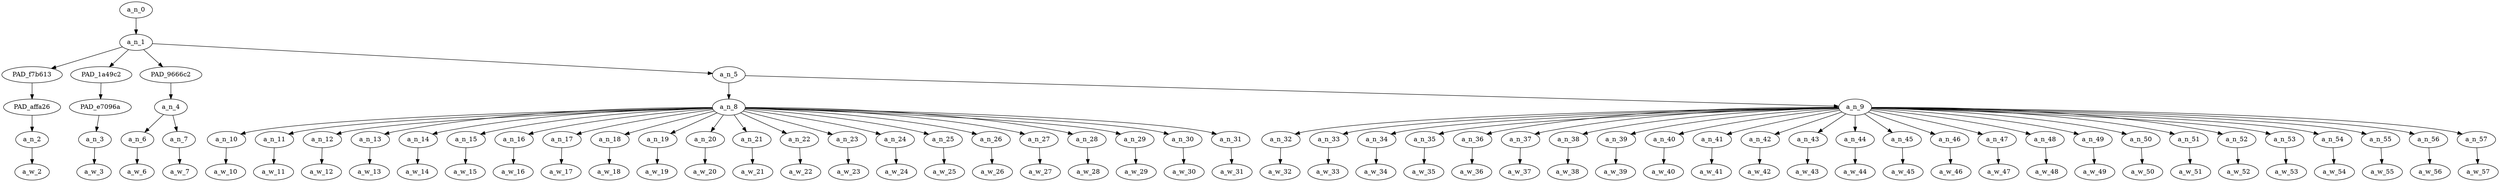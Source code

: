 strict digraph "" {
	a_n_0	[div_dir=-1,
		index=0,
		level=5,
		pos="7.5,5!",
		text_span="[0, 1, 2, 3, 4, 5, 6, 7, 8, 9, 10, 11, 12, 13, 14, 15, 16, 17, 18, 19, 20, 21, 22, 23, 24, 25, 26, 27, 28, 29, 30, 31, 32, 33, 34, \
35, 36, 37, 38, 39, 40, 41, 42, 43, 44, 45, 46, 47, 48, 49, 50, 51]",
		value=0.99999999];
	a_n_1	[div_dir=-1,
		index=0,
		level=4,
		pos="7.5,4!",
		text_span="[0, 1, 2, 3, 4, 5, 6, 7, 8, 9, 10, 11, 12, 13, 14, 15, 16, 17, 18, 19, 20, 21, 22, 23, 24, 25, 26, 27, 28, 29, 30, 31, 32, 33, 34, \
35, 36, 37, 38, 39, 40, 41, 42, 43, 44, 45, 46, 47, 48, 49, 50, 51]",
		value=0.99990825];
	a_n_0 -> a_n_1;
	PAD_f7b613	[div_dir=-1,
		index=0,
		level=3,
		pos="0.0,3!",
		text_span="[0]",
		value=0.01540627];
	a_n_1 -> PAD_f7b613;
	PAD_1a49c2	[div_dir=1,
		index=1,
		level=3,
		pos="1.0,3!",
		text_span="[1]",
		value=0.01020525];
	a_n_1 -> PAD_1a49c2;
	PAD_9666c2	[div_dir=1,
		index=2,
		level=3,
		pos="2.5,3!",
		text_span="[2, 3]",
		value=0.01736805];
	a_n_1 -> PAD_9666c2;
	a_n_5	[div_dir=-1,
		index=3,
		level=3,
		pos="26.5,3!",
		text_span="[4, 5, 6, 7, 8, 9, 10, 11, 12, 13, 14, 15, 16, 17, 18, 19, 20, 21, 22, 23, 24, 25, 26, 27, 28, 29, 30, 31, 32, 33, 34, 35, 36, 37, \
38, 39, 40, 41, 42, 43, 44, 45, 46, 47, 48, 49, 50, 51]",
		value=0.95683696];
	a_n_1 -> a_n_5;
	PAD_affa26	[div_dir=-1,
		index=0,
		level=2,
		pos="0.0,2!",
		text_span="[0]",
		value=0.01540627];
	PAD_f7b613 -> PAD_affa26;
	a_n_2	[div_dir=-1,
		index=0,
		level=1,
		pos="0.0,1!",
		text_span="[0]",
		value=0.01540627];
	PAD_affa26 -> a_n_2;
	a_w_2	[div_dir=0,
		index=0,
		level=0,
		pos="0,0!",
		text_span="[0]",
		value=tell];
	a_n_2 -> a_w_2;
	PAD_e7096a	[div_dir=1,
		index=1,
		level=2,
		pos="1.0,2!",
		text_span="[1]",
		value=0.01020525];
	PAD_1a49c2 -> PAD_e7096a;
	a_n_3	[div_dir=1,
		index=1,
		level=1,
		pos="1.0,1!",
		text_span="[1]",
		value=0.01020525];
	PAD_e7096a -> a_n_3;
	a_w_3	[div_dir=0,
		index=1,
		level=0,
		pos="1,0!",
		text_span="[1]",
		value=us];
	a_n_3 -> a_w_3;
	a_n_4	[div_dir=1,
		index=2,
		level=2,
		pos="2.5,2!",
		text_span="[2, 3]",
		value=0.01736805];
	PAD_9666c2 -> a_n_4;
	a_n_6	[div_dir=1,
		index=2,
		level=1,
		pos="2.0,1!",
		text_span="[2]",
		value=0.00762151];
	a_n_4 -> a_n_6;
	a_n_7	[div_dir=1,
		index=3,
		level=1,
		pos="3.0,1!",
		text_span="[3]",
		value=0.00968413];
	a_n_4 -> a_n_7;
	a_w_6	[div_dir=0,
		index=2,
		level=0,
		pos="2,0!",
		text_span="[2]",
		value=about];
	a_n_6 -> a_w_6;
	a_w_7	[div_dir=0,
		index=3,
		level=0,
		pos="3,0!",
		text_span="[3]",
		value=yourself];
	a_n_7 -> a_w_7;
	a_n_8	[div_dir=-1,
		index=3,
		level=2,
		pos="14.5,2!",
		text_span="[4, 5, 6, 7, 8, 9, 10, 11, 12, 13, 14, 15, 16, 17, 18, 19, 20, 21, 22, 23, 24, 25]",
		value=0.30234858];
	a_n_5 -> a_n_8;
	a_n_9	[div_dir=-1,
		index=4,
		level=2,
		pos="38.5,2!",
		text_span="[26, 27, 28, 29, 30, 31, 32, 33, 34, 35, 36, 37, 38, 39, 40, 41, 42, 43, 44, 45, 46, 47, 48, 49, 50, 51]",
		value=0.65438500];
	a_n_5 -> a_n_9;
	a_n_10	[div_dir=1,
		index=4,
		level=1,
		pos="4.0,1!",
		text_span="[4]",
		value=0.01155276];
	a_n_8 -> a_n_10;
	a_n_11	[div_dir=-1,
		index=5,
		level=1,
		pos="5.0,1!",
		text_span="[5]",
		value=0.03874638];
	a_n_8 -> a_n_11;
	a_n_12	[div_dir=-1,
		index=6,
		level=1,
		pos="6.0,1!",
		text_span="[6]",
		value=0.01446755];
	a_n_8 -> a_n_12;
	a_n_13	[div_dir=1,
		index=7,
		level=1,
		pos="7.0,1!",
		text_span="[7]",
		value=0.00957076];
	a_n_8 -> a_n_13;
	a_n_14	[div_dir=1,
		index=8,
		level=1,
		pos="8.0,1!",
		text_span="[8]",
		value=0.00992230];
	a_n_8 -> a_n_14;
	a_n_15	[div_dir=1,
		index=9,
		level=1,
		pos="9.0,1!",
		text_span="[9]",
		value=0.01078035];
	a_n_8 -> a_n_15;
	a_n_16	[div_dir=1,
		index=10,
		level=1,
		pos="10.0,1!",
		text_span="[10]",
		value=0.01107751];
	a_n_8 -> a_n_16;
	a_n_17	[div_dir=-1,
		index=11,
		level=1,
		pos="11.0,1!",
		text_span="[11]",
		value=0.02157684];
	a_n_8 -> a_n_17;
	a_n_18	[div_dir=-1,
		index=12,
		level=1,
		pos="12.0,1!",
		text_span="[12]",
		value=0.01435869];
	a_n_8 -> a_n_18;
	a_n_19	[div_dir=1,
		index=13,
		level=1,
		pos="13.0,1!",
		text_span="[13]",
		value=0.01461048];
	a_n_8 -> a_n_19;
	a_n_20	[div_dir=-1,
		index=14,
		level=1,
		pos="14.0,1!",
		text_span="[14]",
		value=0.01040004];
	a_n_8 -> a_n_20;
	a_n_21	[div_dir=-1,
		index=15,
		level=1,
		pos="15.0,1!",
		text_span="[15]",
		value=0.01277453];
	a_n_8 -> a_n_21;
	a_n_22	[div_dir=-1,
		index=16,
		level=1,
		pos="16.0,1!",
		text_span="[16]",
		value=0.01105851];
	a_n_8 -> a_n_22;
	a_n_23	[div_dir=1,
		index=17,
		level=1,
		pos="17.0,1!",
		text_span="[17]",
		value=0.01273144];
	a_n_8 -> a_n_23;
	a_n_24	[div_dir=-1,
		index=18,
		level=1,
		pos="18.0,1!",
		text_span="[18]",
		value=0.01920667];
	a_n_8 -> a_n_24;
	a_n_25	[div_dir=-1,
		index=19,
		level=1,
		pos="19.0,1!",
		text_span="[19]",
		value=0.01356570];
	a_n_8 -> a_n_25;
	a_n_26	[div_dir=-1,
		index=20,
		level=1,
		pos="20.0,1!",
		text_span="[20]",
		value=0.01067824];
	a_n_8 -> a_n_26;
	a_n_27	[div_dir=-1,
		index=21,
		level=1,
		pos="21.0,1!",
		text_span="[21]",
		value=0.00890889];
	a_n_8 -> a_n_27;
	a_n_28	[div_dir=1,
		index=22,
		level=1,
		pos="22.0,1!",
		text_span="[22]",
		value=0.01054976];
	a_n_8 -> a_n_28;
	a_n_29	[div_dir=-1,
		index=23,
		level=1,
		pos="23.0,1!",
		text_span="[23]",
		value=0.01503958];
	a_n_8 -> a_n_29;
	a_n_30	[div_dir=-1,
		index=24,
		level=1,
		pos="24.0,1!",
		text_span="[24]",
		value=0.01161471];
	a_n_8 -> a_n_30;
	a_n_31	[div_dir=-1,
		index=25,
		level=1,
		pos="25.0,1!",
		text_span="[25]",
		value=0.00910698];
	a_n_8 -> a_n_31;
	a_w_10	[div_dir=0,
		index=4,
		level=0,
		pos="4,0!",
		text_span="[4]",
		value="<number>"];
	a_n_10 -> a_w_10;
	a_w_11	[div_dir=0,
		index=5,
		level=0,
		pos="5,0!",
		text_span="[5]",
		value=pilandok];
	a_n_11 -> a_w_11;
	a_w_12	[div_dir=0,
		index=6,
		level=0,
		pos="6,0!",
		text_span="[6]",
		value="<number>1"];
	a_n_12 -> a_w_12;
	a_w_13	[div_dir=0,
		index=7,
		level=0,
		pos="7,0!",
		text_span="[7]",
		value=single];
	a_n_13 -> a_w_13;
	a_w_14	[div_dir=0,
		index=8,
		level=0,
		pos="8,0!",
		text_span="[8]",
		value=single1];
	a_n_14 -> a_w_14;
	a_w_15	[div_dir=0,
		index=9,
		level=0,
		pos="9,0!",
		text_span="[9]",
		value=double];
	a_n_15 -> a_w_15;
	a_w_16	[div_dir=0,
		index=10,
		level=0,
		pos="10,0!",
		text_span="[10]",
		value=double1];
	a_n_16 -> a_w_16;
	a_w_17	[div_dir=0,
		index=11,
		level=0,
		pos="11,0!",
		text_span="[11]",
		value="<number>2"];
	a_n_17 -> a_w_17;
	a_w_18	[div_dir=0,
		index=12,
		level=0,
		pos="12,0!",
		text_span="[12]",
		value=johnny];
	a_n_18 -> a_w_18;
	a_w_19	[div_dir=0,
		index=13,
		level=0,
		pos="13,0!",
		text_span="[13]",
		value=johnny1];
	a_n_19 -> a_w_19;
	a_w_20	[div_dir=0,
		index=14,
		level=0,
		pos="14,0!",
		text_span="[14]",
		value=yes];
	a_n_20 -> a_w_20;
	a_w_21	[div_dir=0,
		index=15,
		level=0,
		pos="15,0!",
		text_span="[15]",
		value=papa];
	a_n_21 -> a_w_21;
	a_w_22	[div_dir=0,
		index=16,
		level=0,
		pos="16,0!",
		text_span="[16]",
		value="<number>3"];
	a_n_22 -> a_w_22;
	a_w_23	[div_dir=0,
		index=17,
		level=0,
		pos="17,0!",
		text_span="[17]",
		value="<number>4"];
	a_n_23 -> a_w_23;
	a_w_24	[div_dir=0,
		index=18,
		level=0,
		pos="18,0!",
		text_span="[18]",
		value="<number>5"];
	a_n_24 -> a_w_24;
	a_w_25	[div_dir=0,
		index=19,
		level=0,
		pos="19,0!",
		text_span="[19]",
		value=twitter];
	a_n_25 -> a_w_25;
	a_w_26	[div_dir=0,
		index=20,
		level=0,
		pos="20,0!",
		text_span="[20]",
		value="<number>6"];
	a_n_26 -> a_w_26;
	a_w_27	[div_dir=0,
		index=21,
		level=0,
		pos="21,0!",
		text_span="[21]",
		value=a];
	a_n_27 -> a_w_27;
	a_w_28	[div_dir=0,
		index=22,
		level=0,
		pos="22,0!",
		text_span="[22]",
		value=oh];
	a_n_28 -> a_w_28;
	a_w_29	[div_dir=0,
		index=23,
		level=0,
		pos="23,0!",
		text_span="[23]",
		value=crush];
	a_n_29 -> a_w_29;
	a_w_30	[div_dir=0,
		index=24,
		level=0,
		pos="24,0!",
		text_span="[24]",
		value=para];
	a_n_30 -> a_w_30;
	a_w_31	[div_dir=0,
		index=25,
		level=0,
		pos="25,0!",
		text_span="[25]",
		value=may];
	a_n_31 -> a_w_31;
	a_n_32	[div_dir=1,
		index=26,
		level=1,
		pos="26.0,1!",
		text_span="[26]",
		value=0.01350732];
	a_n_9 -> a_n_32;
	a_n_33	[div_dir=1,
		index=27,
		level=1,
		pos="27.0,1!",
		text_span="[27]",
		value=0.00869611];
	a_n_9 -> a_n_33;
	a_n_34	[div_dir=-1,
		index=28,
		level=1,
		pos="28.0,1!",
		text_span="[28]",
		value=0.00926923];
	a_n_9 -> a_n_34;
	a_n_35	[div_dir=1,
		index=29,
		level=1,
		pos="29.0,1!",
		text_span="[29]",
		value=0.02843023];
	a_n_9 -> a_n_35;
	a_n_36	[div_dir=-1,
		index=30,
		level=1,
		pos="30.0,1!",
		text_span="[30]",
		value=0.02203124];
	a_n_9 -> a_n_36;
	a_n_37	[div_dir=1,
		index=31,
		level=1,
		pos="31.0,1!",
		text_span="[31]",
		value=0.06880341];
	a_n_9 -> a_n_37;
	a_n_38	[div_dir=-1,
		index=32,
		level=1,
		pos="32.0,1!",
		text_span="[32]",
		value=0.10620661];
	a_n_9 -> a_n_38;
	a_n_39	[div_dir=-1,
		index=33,
		level=1,
		pos="33.0,1!",
		text_span="[33]",
		value=0.09764482];
	a_n_9 -> a_n_39;
	a_n_40	[div_dir=1,
		index=34,
		level=1,
		pos="34.0,1!",
		text_span="[34]",
		value=0.03226773];
	a_n_9 -> a_n_40;
	a_n_41	[div_dir=1,
		index=35,
		level=1,
		pos="35.0,1!",
		text_span="[35]",
		value=0.02004697];
	a_n_9 -> a_n_41;
	a_n_42	[div_dir=1,
		index=36,
		level=1,
		pos="36.0,1!",
		text_span="[36]",
		value=0.02640510];
	a_n_9 -> a_n_42;
	a_n_43	[div_dir=1,
		index=37,
		level=1,
		pos="37.0,1!",
		text_span="[37]",
		value=0.01611688];
	a_n_9 -> a_n_43;
	a_n_44	[div_dir=-1,
		index=38,
		level=1,
		pos="38.0,1!",
		text_span="[38]",
		value=0.01026683];
	a_n_9 -> a_n_44;
	a_n_45	[div_dir=-1,
		index=39,
		level=1,
		pos="39.0,1!",
		text_span="[39]",
		value=0.01056925];
	a_n_9 -> a_n_45;
	a_n_46	[div_dir=1,
		index=40,
		level=1,
		pos="40.0,1!",
		text_span="[40]",
		value=0.01019491];
	a_n_9 -> a_n_46;
	a_n_47	[div_dir=1,
		index=41,
		level=1,
		pos="41.0,1!",
		text_span="[41]",
		value=0.01521970];
	a_n_9 -> a_n_47;
	a_n_48	[div_dir=1,
		index=42,
		level=1,
		pos="42.0,1!",
		text_span="[42]",
		value=0.01048221];
	a_n_9 -> a_n_48;
	a_n_49	[div_dir=1,
		index=43,
		level=1,
		pos="43.0,1!",
		text_span="[43]",
		value=0.01637042];
	a_n_9 -> a_n_49;
	a_n_50	[div_dir=1,
		index=44,
		level=1,
		pos="44.0,1!",
		text_span="[44]",
		value=0.02202263];
	a_n_9 -> a_n_50;
	a_n_51	[div_dir=-1,
		index=45,
		level=1,
		pos="45.0,1!",
		text_span="[45]",
		value=0.01594997];
	a_n_9 -> a_n_51;
	a_n_52	[div_dir=-1,
		index=46,
		level=1,
		pos="46.0,1!",
		text_span="[46]",
		value=0.03465766];
	a_n_9 -> a_n_52;
	a_n_53	[div_dir=1,
		index=47,
		level=1,
		pos="47.0,1!",
		text_span="[47]",
		value=0.01538228];
	a_n_9 -> a_n_53;
	a_n_54	[div_dir=-1,
		index=48,
		level=1,
		pos="48.0,1!",
		text_span="[48]",
		value=0.01496556];
	a_n_9 -> a_n_54;
	a_n_55	[div_dir=1,
		index=49,
		level=1,
		pos="49.0,1!",
		text_span="[49]",
		value=0.00884876];
	a_n_9 -> a_n_55;
	a_n_56	[div_dir=-1,
		index=50,
		level=1,
		pos="50.0,1!",
		text_span="[50]",
		value=0.01091404];
	a_n_9 -> a_n_56;
	a_n_57	[div_dir=1,
		index=51,
		level=1,
		pos="51.0,1!",
		text_span="[51]",
		value=0.00902257];
	a_n_9 -> a_n_57;
	a_w_32	[div_dir=0,
		index=26,
		level=0,
		pos="26,0!",
		text_span="[26]",
		value=clue];
	a_n_32 -> a_w_32;
	a_w_33	[div_dir=0,
		index=27,
		level=0,
		pos="27,0!",
		text_span="[27]",
		value=ka];
	a_n_33 -> a_w_33;
	a_w_34	[div_dir=0,
		index=28,
		level=0,
		pos="28,0!",
		text_span="[28]",
		value=na];
	a_n_34 -> a_w_34;
	a_w_35	[div_dir=0,
		index=29,
		level=0,
		pos="29,0!",
		text_span="[29]",
		value="<number>7"];
	a_n_35 -> a_w_35;
	a_w_36	[div_dir=0,
		index=30,
		level=0,
		pos="30,0!",
		text_span="[30]",
		value=tip];
	a_n_36 -> a_w_36;
	a_w_37	[div_dir=0,
		index=31,
		level=0,
		pos="31,0!",
		text_span="[31]",
		value="<number>8"];
	a_n_37 -> a_w_37;
	a_w_38	[div_dir=0,
		index=32,
		level=0,
		pos="32,0!",
		text_span="[32]",
		value=ching];
	a_n_38 -> a_w_38;
	a_w_39	[div_dir=0,
		index=33,
		level=0,
		pos="33,0!",
		text_span="[33]",
		value=chong];
	a_n_39 -> a_w_39;
	a_w_40	[div_dir=0,
		index=34,
		level=0,
		pos="34,0!",
		text_span="[34]",
		value=daw];
	a_n_40 -> a_w_40;
	a_w_41	[div_dir=0,
		index=35,
		level=0,
		pos="35,0!",
		text_span="[35]",
		value=sabi];
	a_n_41 -> a_w_41;
	a_w_42	[div_dir=0,
		index=36,
		level=0,
		pos="36,0!",
		text_span="[36]",
		value=ng];
	a_n_42 -> a_w_42;
	a_w_43	[div_dir=0,
		index=37,
		level=0,
		pos="37,0!",
		text_span="[37]",
		value=teacher];
	a_n_43 -> a_w_43;
	a_w_44	[div_dir=0,
		index=38,
		level=0,
		pos="38,0!",
		text_span="[38]",
		value=ko];
	a_n_44 -> a_w_44;
	a_w_45	[div_dir=0,
		index=39,
		level=0,
		pos="39,0!",
		text_span="[39]",
		value=eh];
	a_n_45 -> a_w_45;
	a_w_46	[div_dir=0,
		index=40,
		level=0,
		pos="40,0!",
		text_span="[40]",
		value="<number>9"];
	a_n_46 -> a_w_46;
	a_w_47	[div_dir=0,
		index=41,
		level=0,
		pos="41,0!",
		text_span="[41]",
		value=alaws];
	a_n_47 -> a_w_47;
	a_w_48	[div_dir=0,
		index=42,
		level=0,
		pos="42,0!",
		text_span="[42]",
		value="<number>10"];
	a_n_48 -> a_w_48;
	a_w_49	[div_dir=0,
		index=43,
		level=0,
		pos="43,0!",
		text_span="[43]",
		value=alaws1];
	a_n_49 -> a_w_49;
	a_w_50	[div_dir=0,
		index=44,
		level=0,
		pos="44,0!",
		text_span="[44]",
		value=pa];
	a_n_50 -> a_w_50;
	a_w_51	[div_dir=0,
		index=45,
		level=0,
		pos="45,0!",
		text_span="[45]",
		value="<number>11"];
	a_n_51 -> a_w_51;
	a_w_52	[div_dir=0,
		index=46,
		level=0,
		pos="46,0!",
		text_span="[46]",
		value=irresponsible];
	a_n_52 -> a_w_52;
	a_w_53	[div_dir=0,
		index=47,
		level=0,
		pos="47,0!",
		text_span="[47]",
		value="<date>"];
	a_n_53 -> a_w_53;
	a_w_54	[div_dir=0,
		index=48,
		level=0,
		pos="48,0!",
		text_span="[48]",
		value="<number>12"];
	a_n_54 -> a_w_54;
	a_w_55	[div_dir=0,
		index=49,
		level=0,
		pos="49,0!",
		text_span="[49]",
		value=friends];
	a_n_55 -> a_w_55;
	a_w_56	[div_dir=0,
		index=50,
		level=0,
		pos="50,0!",
		text_span="[50]",
		value=and];
	a_n_56 -> a_w_56;
	a_w_57	[div_dir=0,
		index=51,
		level=0,
		pos="51,0!",
		text_span="[51]",
		value=family];
	a_n_57 -> a_w_57;
}
